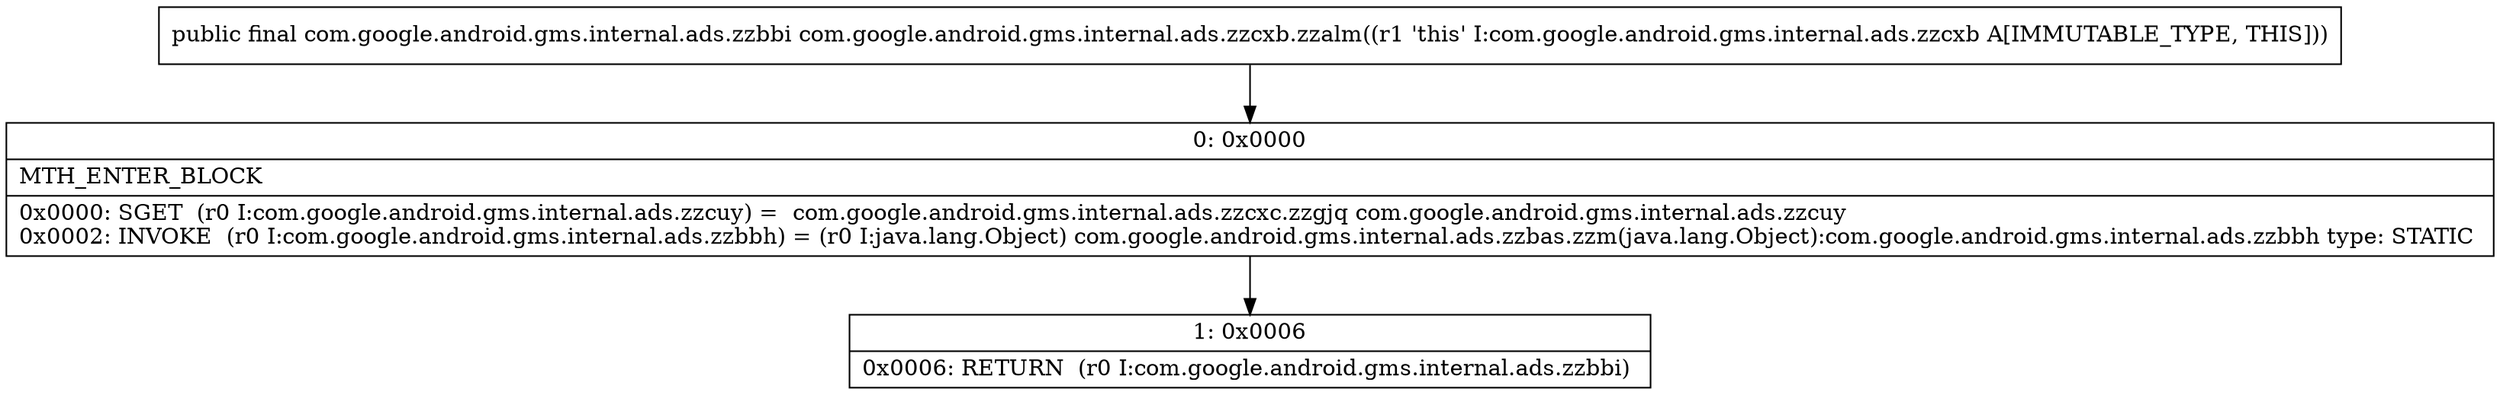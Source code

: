 digraph "CFG forcom.google.android.gms.internal.ads.zzcxb.zzalm()Lcom\/google\/android\/gms\/internal\/ads\/zzbbi;" {
Node_0 [shape=record,label="{0\:\ 0x0000|MTH_ENTER_BLOCK\l|0x0000: SGET  (r0 I:com.google.android.gms.internal.ads.zzcuy) =  com.google.android.gms.internal.ads.zzcxc.zzgjq com.google.android.gms.internal.ads.zzcuy \l0x0002: INVOKE  (r0 I:com.google.android.gms.internal.ads.zzbbh) = (r0 I:java.lang.Object) com.google.android.gms.internal.ads.zzbas.zzm(java.lang.Object):com.google.android.gms.internal.ads.zzbbh type: STATIC \l}"];
Node_1 [shape=record,label="{1\:\ 0x0006|0x0006: RETURN  (r0 I:com.google.android.gms.internal.ads.zzbbi) \l}"];
MethodNode[shape=record,label="{public final com.google.android.gms.internal.ads.zzbbi com.google.android.gms.internal.ads.zzcxb.zzalm((r1 'this' I:com.google.android.gms.internal.ads.zzcxb A[IMMUTABLE_TYPE, THIS])) }"];
MethodNode -> Node_0;
Node_0 -> Node_1;
}

